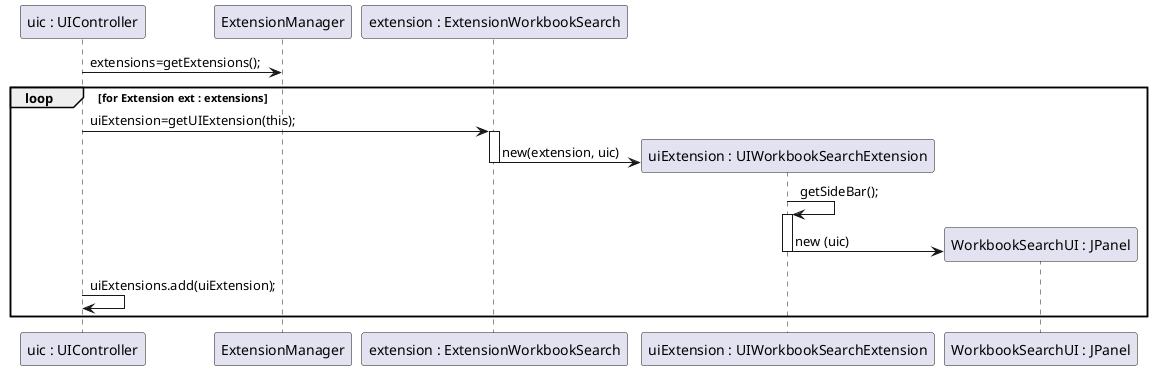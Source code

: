 @startuml ipc_07_1_design_1.png
  participant "uic : UIController" as UIC
  participant ExtensionManager as ExtM
  participant "extension : ExtensionWorkbookSearch" as EExample
  participant "uiExtension : UIWorkbookSearchExtension" as UIExt
  participant "WorkbookSearchUI : JPanel" as ws
  UIC -> ExtM : extensions=getExtensions();
  loop for Extension ext : extensions
  	UIC -> EExample : uiExtension=getUIExtension(this);
  	activate EExample
  	create UIExt
  	EExample -> UIExt : new(extension, uic)
  	deactivate EExample
  	UIExt -> UIExt : getSideBar();
  	activate UIExt
  	create ws
  	UIExt -> ws :  new (uic)  	
  	deactivate UIExt
  	UIC -> UIC : uiExtensions.add(uiExtension);
  end
@enduml